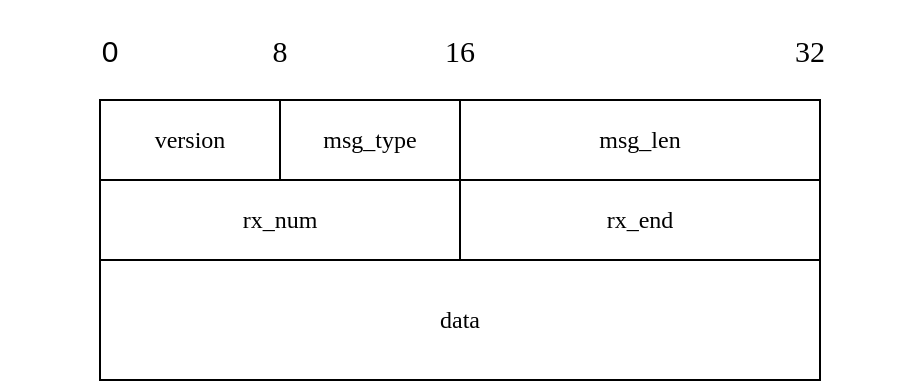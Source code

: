 <mxfile version="22.0.4" type="github">
  <diagram name="第 1 页" id="xoX98izYL95ySu7P4GVX">
    <mxGraphModel dx="1022" dy="686" grid="1" gridSize="10" guides="1" tooltips="1" connect="1" arrows="1" fold="1" page="1" pageScale="1" pageWidth="827" pageHeight="1169" math="0" shadow="0">
      <root>
        <mxCell id="0" />
        <mxCell id="1" parent="0" />
        <mxCell id="Z2o77yhwc-H93JAk-5GT-11" value="&lt;span style=&quot;font-size: 15px;&quot;&gt;32&lt;/span&gt;" style="rounded=0;whiteSpace=wrap;html=1;strokeColor=none;fontFamily=Times New Roman;" parent="1" vertex="1">
          <mxGeometry x="500" y="150" width="110" height="50" as="geometry" />
        </mxCell>
        <mxCell id="Z2o77yhwc-H93JAk-5GT-10" value="&lt;span style=&quot;font-size: 15px;&quot;&gt;16&lt;/span&gt;" style="rounded=0;whiteSpace=wrap;html=1;strokeColor=none;fontFamily=Times New Roman;" parent="1" vertex="1">
          <mxGeometry x="325" y="150" width="110" height="50" as="geometry" />
        </mxCell>
        <mxCell id="Z2o77yhwc-H93JAk-5GT-12" value="&lt;span style=&quot;font-size: 15px;&quot;&gt;8&lt;/span&gt;" style="rounded=0;whiteSpace=wrap;html=1;strokeColor=none;fontFamily=Times New Roman;" parent="1" vertex="1">
          <mxGeometry x="235" y="150" width="110" height="50" as="geometry" />
        </mxCell>
        <mxCell id="Z2o77yhwc-H93JAk-5GT-9" value="&lt;font style=&quot;font-size: 15px;&quot;&gt;0&lt;/font&gt;" style="rounded=0;whiteSpace=wrap;html=1;strokeColor=none;" parent="1" vertex="1">
          <mxGeometry x="150" y="150" width="110" height="50" as="geometry" />
        </mxCell>
        <mxCell id="Z2o77yhwc-H93JAk-5GT-1" value="&lt;font style=&quot;font-size: 12px;&quot;&gt;version&lt;/font&gt;" style="rounded=0;whiteSpace=wrap;html=1;fontFamily=Times New Roman;" parent="1" vertex="1">
          <mxGeometry x="200" y="200" width="90" height="40" as="geometry" />
        </mxCell>
        <mxCell id="Z2o77yhwc-H93JAk-5GT-2" value="&lt;font style=&quot;font-size: 12px;&quot;&gt;msg_type&lt;/font&gt;" style="rounded=0;whiteSpace=wrap;html=1;fontFamily=Times New Roman;" parent="1" vertex="1">
          <mxGeometry x="290" y="200" width="90" height="40" as="geometry" />
        </mxCell>
        <mxCell id="Z2o77yhwc-H93JAk-5GT-3" value="&lt;font style=&quot;font-size: 12px;&quot;&gt;msg_len&lt;/font&gt;" style="rounded=0;whiteSpace=wrap;html=1;fontFamily=Times New Roman;" parent="1" vertex="1">
          <mxGeometry x="380" y="200" width="180" height="40" as="geometry" />
        </mxCell>
        <mxCell id="Z2o77yhwc-H93JAk-5GT-4" value="&lt;font style=&quot;font-size: 12px;&quot;&gt;rx_num&lt;/font&gt;" style="rounded=0;whiteSpace=wrap;html=1;fontFamily=Times New Roman;" parent="1" vertex="1">
          <mxGeometry x="200" y="240" width="180" height="40" as="geometry" />
        </mxCell>
        <mxCell id="Z2o77yhwc-H93JAk-5GT-5" value="&lt;font style=&quot;font-size: 12px;&quot;&gt;rx_end&lt;/font&gt;" style="rounded=0;whiteSpace=wrap;html=1;fontFamily=Times New Roman;" parent="1" vertex="1">
          <mxGeometry x="380" y="240" width="180" height="40" as="geometry" />
        </mxCell>
        <mxCell id="Z2o77yhwc-H93JAk-5GT-6" value="&lt;font style=&quot;font-size: 12px;&quot;&gt;data&lt;/font&gt;" style="rounded=0;whiteSpace=wrap;html=1;fontFamily=Times New Roman;" parent="1" vertex="1">
          <mxGeometry x="200" y="280" width="360" height="60" as="geometry" />
        </mxCell>
      </root>
    </mxGraphModel>
  </diagram>
</mxfile>
